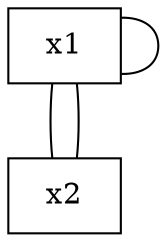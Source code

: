 graph test {
node1 [label="x1", shape="box"];
node2 [label="x2", shape="box"];
node1 -- node1;
node2 -- node1;
node1 -- node2;
}
